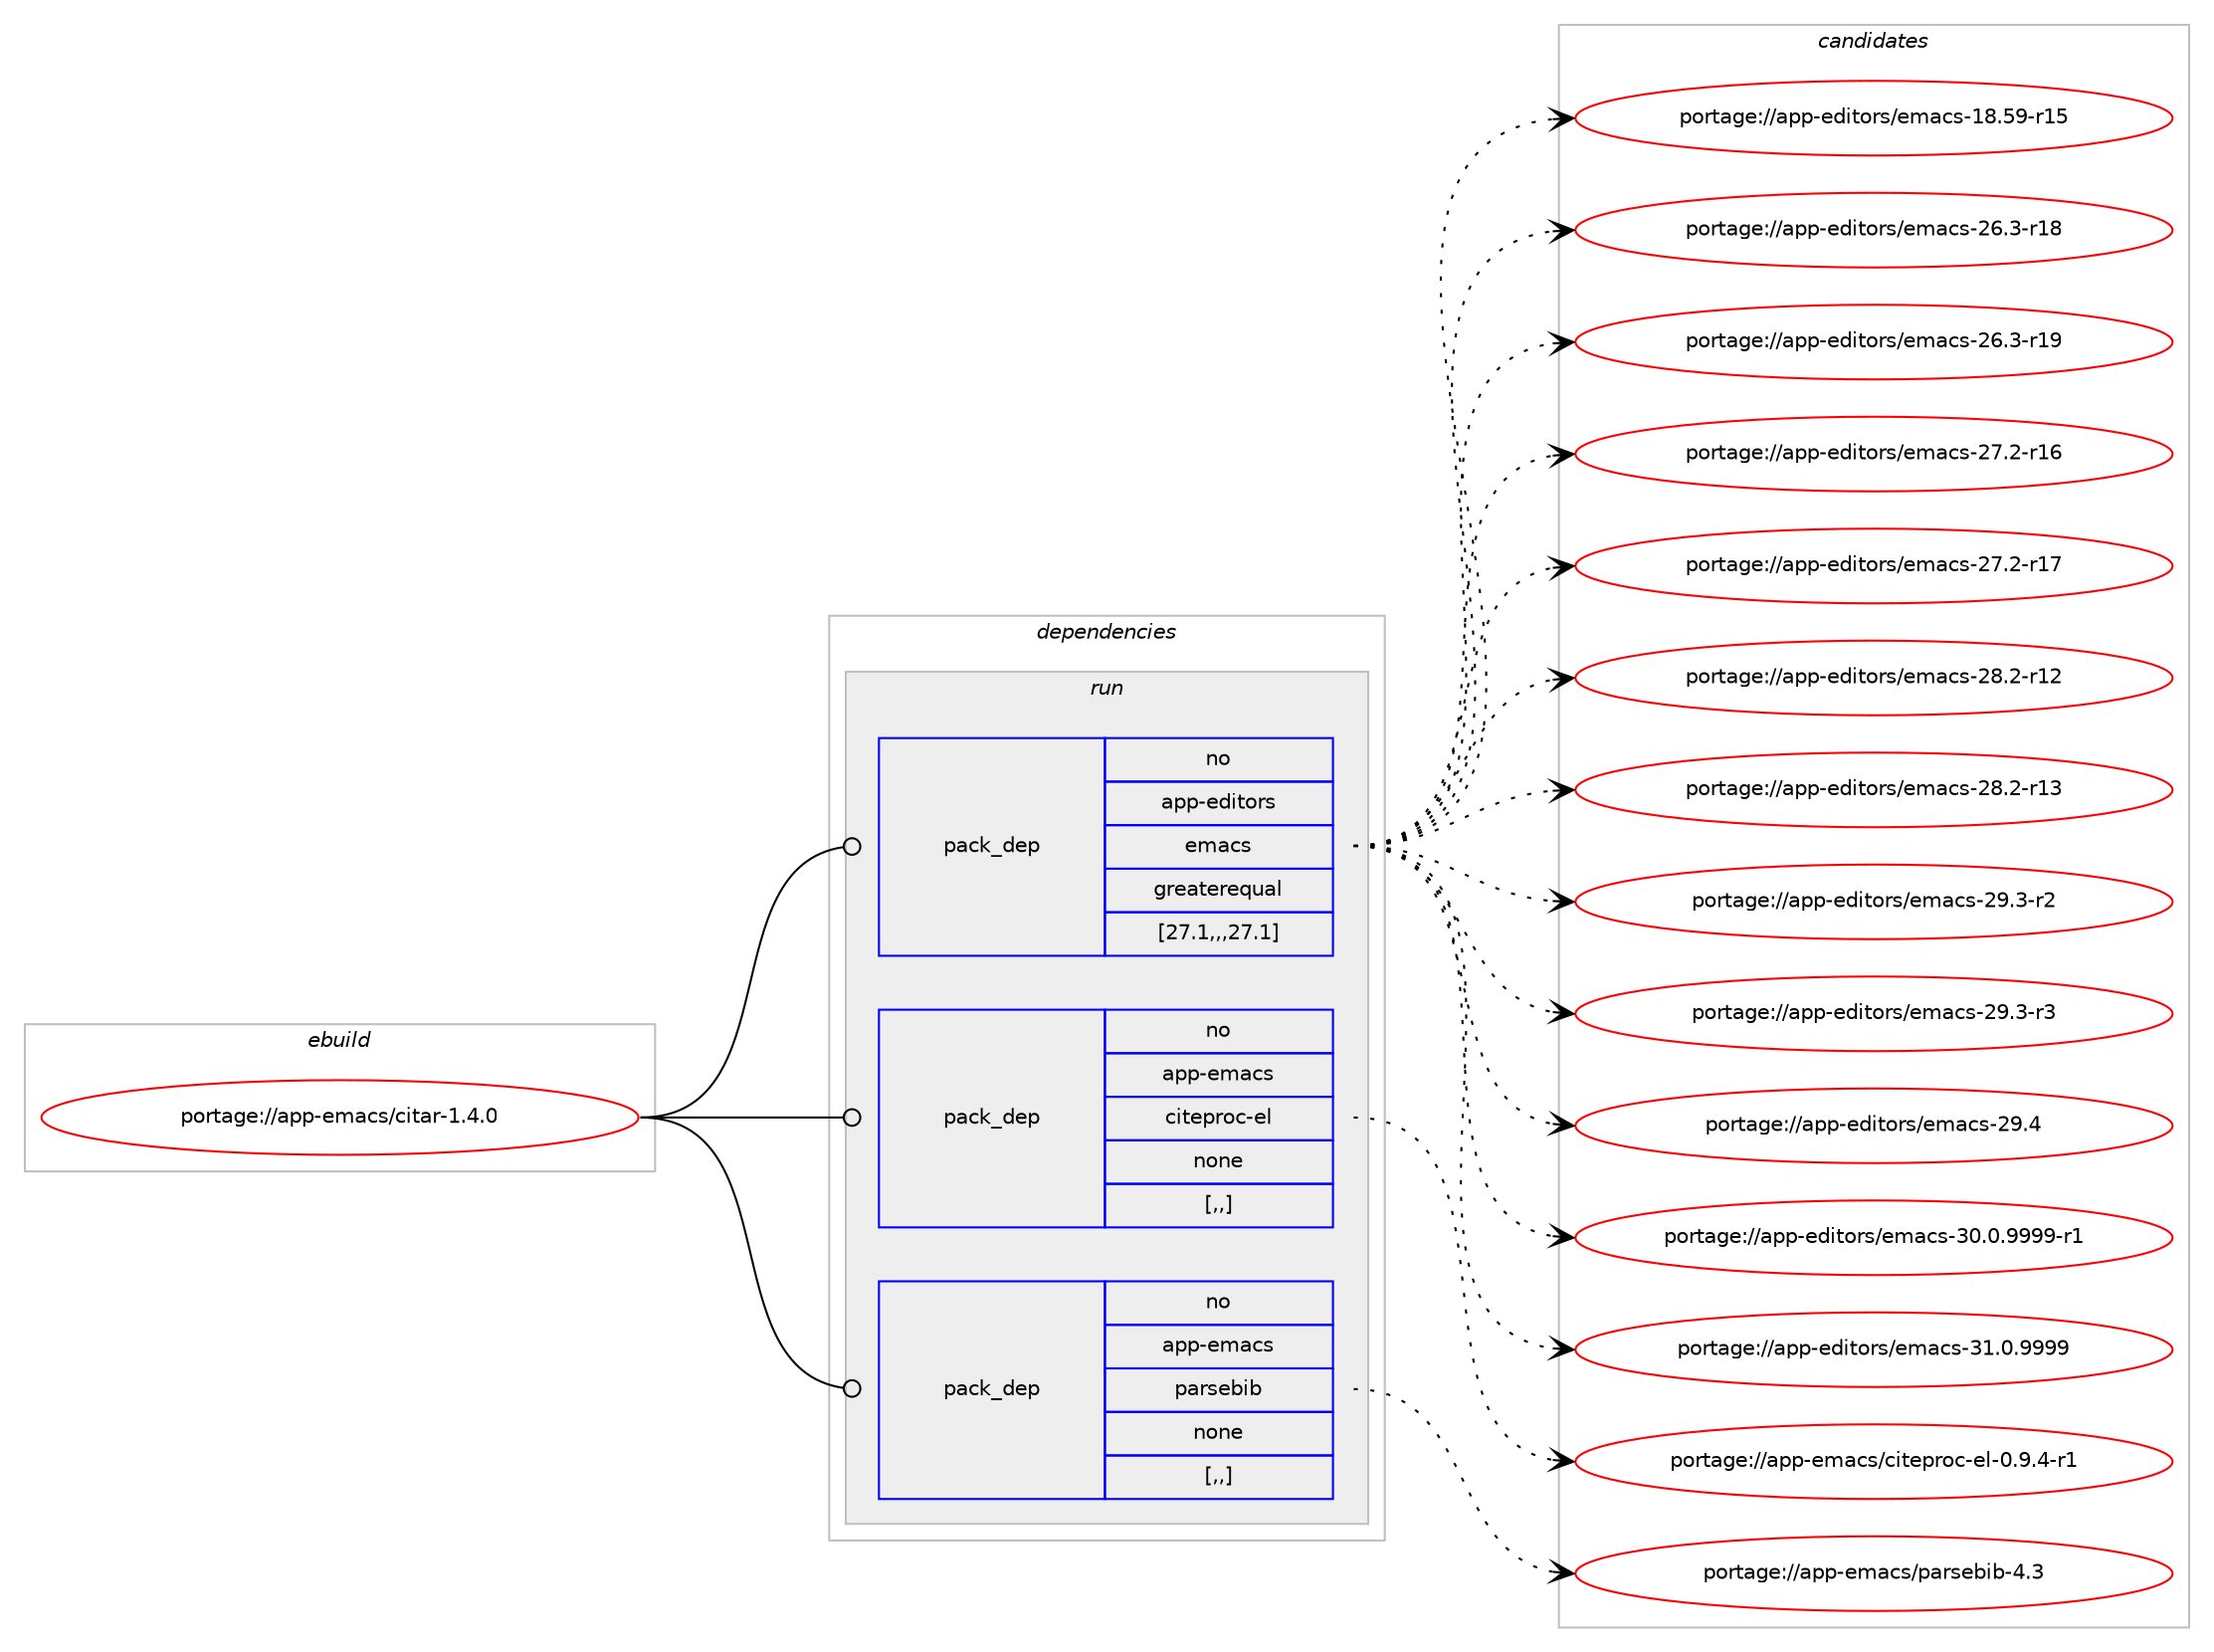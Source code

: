 digraph prolog {

# *************
# Graph options
# *************

newrank=true;
concentrate=true;
compound=true;
graph [rankdir=LR,fontname=Helvetica,fontsize=10,ranksep=1.5];#, ranksep=2.5, nodesep=0.2];
edge  [arrowhead=vee];
node  [fontname=Helvetica,fontsize=10];

# **********
# The ebuild
# **********

subgraph cluster_leftcol {
color=gray;
rank=same;
label=<<i>ebuild</i>>;
id [label="portage://app-emacs/citar-1.4.0", color=red, width=4, href="../app-emacs/citar-1.4.0.svg"];
}

# ****************
# The dependencies
# ****************

subgraph cluster_midcol {
color=gray;
label=<<i>dependencies</i>>;
subgraph cluster_compile {
fillcolor="#eeeeee";
style=filled;
label=<<i>compile</i>>;
}
subgraph cluster_compileandrun {
fillcolor="#eeeeee";
style=filled;
label=<<i>compile and run</i>>;
}
subgraph cluster_run {
fillcolor="#eeeeee";
style=filled;
label=<<i>run</i>>;
subgraph pack15614 {
dependency21776 [label=<<TABLE BORDER="0" CELLBORDER="1" CELLSPACING="0" CELLPADDING="4" WIDTH="220"><TR><TD ROWSPAN="6" CELLPADDING="30">pack_dep</TD></TR><TR><TD WIDTH="110">no</TD></TR><TR><TD>app-editors</TD></TR><TR><TD>emacs</TD></TR><TR><TD>greaterequal</TD></TR><TR><TD>[27.1,,,27.1]</TD></TR></TABLE>>, shape=none, color=blue];
}
id:e -> dependency21776:w [weight=20,style="solid",arrowhead="odot"];
subgraph pack15615 {
dependency21777 [label=<<TABLE BORDER="0" CELLBORDER="1" CELLSPACING="0" CELLPADDING="4" WIDTH="220"><TR><TD ROWSPAN="6" CELLPADDING="30">pack_dep</TD></TR><TR><TD WIDTH="110">no</TD></TR><TR><TD>app-emacs</TD></TR><TR><TD>citeproc-el</TD></TR><TR><TD>none</TD></TR><TR><TD>[,,]</TD></TR></TABLE>>, shape=none, color=blue];
}
id:e -> dependency21777:w [weight=20,style="solid",arrowhead="odot"];
subgraph pack15616 {
dependency21778 [label=<<TABLE BORDER="0" CELLBORDER="1" CELLSPACING="0" CELLPADDING="4" WIDTH="220"><TR><TD ROWSPAN="6" CELLPADDING="30">pack_dep</TD></TR><TR><TD WIDTH="110">no</TD></TR><TR><TD>app-emacs</TD></TR><TR><TD>parsebib</TD></TR><TR><TD>none</TD></TR><TR><TD>[,,]</TD></TR></TABLE>>, shape=none, color=blue];
}
id:e -> dependency21778:w [weight=20,style="solid",arrowhead="odot"];
}
}

# **************
# The candidates
# **************

subgraph cluster_choices {
rank=same;
color=gray;
label=<<i>candidates</i>>;

subgraph choice15614 {
color=black;
nodesep=1;
choice9711211245101100105116111114115471011099799115454956465357451144953 [label="portage://app-editors/emacs-18.59-r15", color=red, width=4,href="../app-editors/emacs-18.59-r15.svg"];
choice97112112451011001051161111141154710110997991154550544651451144956 [label="portage://app-editors/emacs-26.3-r18", color=red, width=4,href="../app-editors/emacs-26.3-r18.svg"];
choice97112112451011001051161111141154710110997991154550544651451144957 [label="portage://app-editors/emacs-26.3-r19", color=red, width=4,href="../app-editors/emacs-26.3-r19.svg"];
choice97112112451011001051161111141154710110997991154550554650451144954 [label="portage://app-editors/emacs-27.2-r16", color=red, width=4,href="../app-editors/emacs-27.2-r16.svg"];
choice97112112451011001051161111141154710110997991154550554650451144955 [label="portage://app-editors/emacs-27.2-r17", color=red, width=4,href="../app-editors/emacs-27.2-r17.svg"];
choice97112112451011001051161111141154710110997991154550564650451144950 [label="portage://app-editors/emacs-28.2-r12", color=red, width=4,href="../app-editors/emacs-28.2-r12.svg"];
choice97112112451011001051161111141154710110997991154550564650451144951 [label="portage://app-editors/emacs-28.2-r13", color=red, width=4,href="../app-editors/emacs-28.2-r13.svg"];
choice971121124510110010511611111411547101109979911545505746514511450 [label="portage://app-editors/emacs-29.3-r2", color=red, width=4,href="../app-editors/emacs-29.3-r2.svg"];
choice971121124510110010511611111411547101109979911545505746514511451 [label="portage://app-editors/emacs-29.3-r3", color=red, width=4,href="../app-editors/emacs-29.3-r3.svg"];
choice97112112451011001051161111141154710110997991154550574652 [label="portage://app-editors/emacs-29.4", color=red, width=4,href="../app-editors/emacs-29.4.svg"];
choice9711211245101100105116111114115471011099799115455148464846575757574511449 [label="portage://app-editors/emacs-30.0.9999-r1", color=red, width=4,href="../app-editors/emacs-30.0.9999-r1.svg"];
choice971121124510110010511611111411547101109979911545514946484657575757 [label="portage://app-editors/emacs-31.0.9999", color=red, width=4,href="../app-editors/emacs-31.0.9999.svg"];
dependency21776:e -> choice9711211245101100105116111114115471011099799115454956465357451144953:w [style=dotted,weight="100"];
dependency21776:e -> choice97112112451011001051161111141154710110997991154550544651451144956:w [style=dotted,weight="100"];
dependency21776:e -> choice97112112451011001051161111141154710110997991154550544651451144957:w [style=dotted,weight="100"];
dependency21776:e -> choice97112112451011001051161111141154710110997991154550554650451144954:w [style=dotted,weight="100"];
dependency21776:e -> choice97112112451011001051161111141154710110997991154550554650451144955:w [style=dotted,weight="100"];
dependency21776:e -> choice97112112451011001051161111141154710110997991154550564650451144950:w [style=dotted,weight="100"];
dependency21776:e -> choice97112112451011001051161111141154710110997991154550564650451144951:w [style=dotted,weight="100"];
dependency21776:e -> choice971121124510110010511611111411547101109979911545505746514511450:w [style=dotted,weight="100"];
dependency21776:e -> choice971121124510110010511611111411547101109979911545505746514511451:w [style=dotted,weight="100"];
dependency21776:e -> choice97112112451011001051161111141154710110997991154550574652:w [style=dotted,weight="100"];
dependency21776:e -> choice9711211245101100105116111114115471011099799115455148464846575757574511449:w [style=dotted,weight="100"];
dependency21776:e -> choice971121124510110010511611111411547101109979911545514946484657575757:w [style=dotted,weight="100"];
}
subgraph choice15615 {
color=black;
nodesep=1;
choice97112112451011099799115479910511610111211411199451011084548465746524511449 [label="portage://app-emacs/citeproc-el-0.9.4-r1", color=red, width=4,href="../app-emacs/citeproc-el-0.9.4-r1.svg"];
dependency21777:e -> choice97112112451011099799115479910511610111211411199451011084548465746524511449:w [style=dotted,weight="100"];
}
subgraph choice15616 {
color=black;
nodesep=1;
choice971121124510110997991154711297114115101981059845524651 [label="portage://app-emacs/parsebib-4.3", color=red, width=4,href="../app-emacs/parsebib-4.3.svg"];
dependency21778:e -> choice971121124510110997991154711297114115101981059845524651:w [style=dotted,weight="100"];
}
}

}

